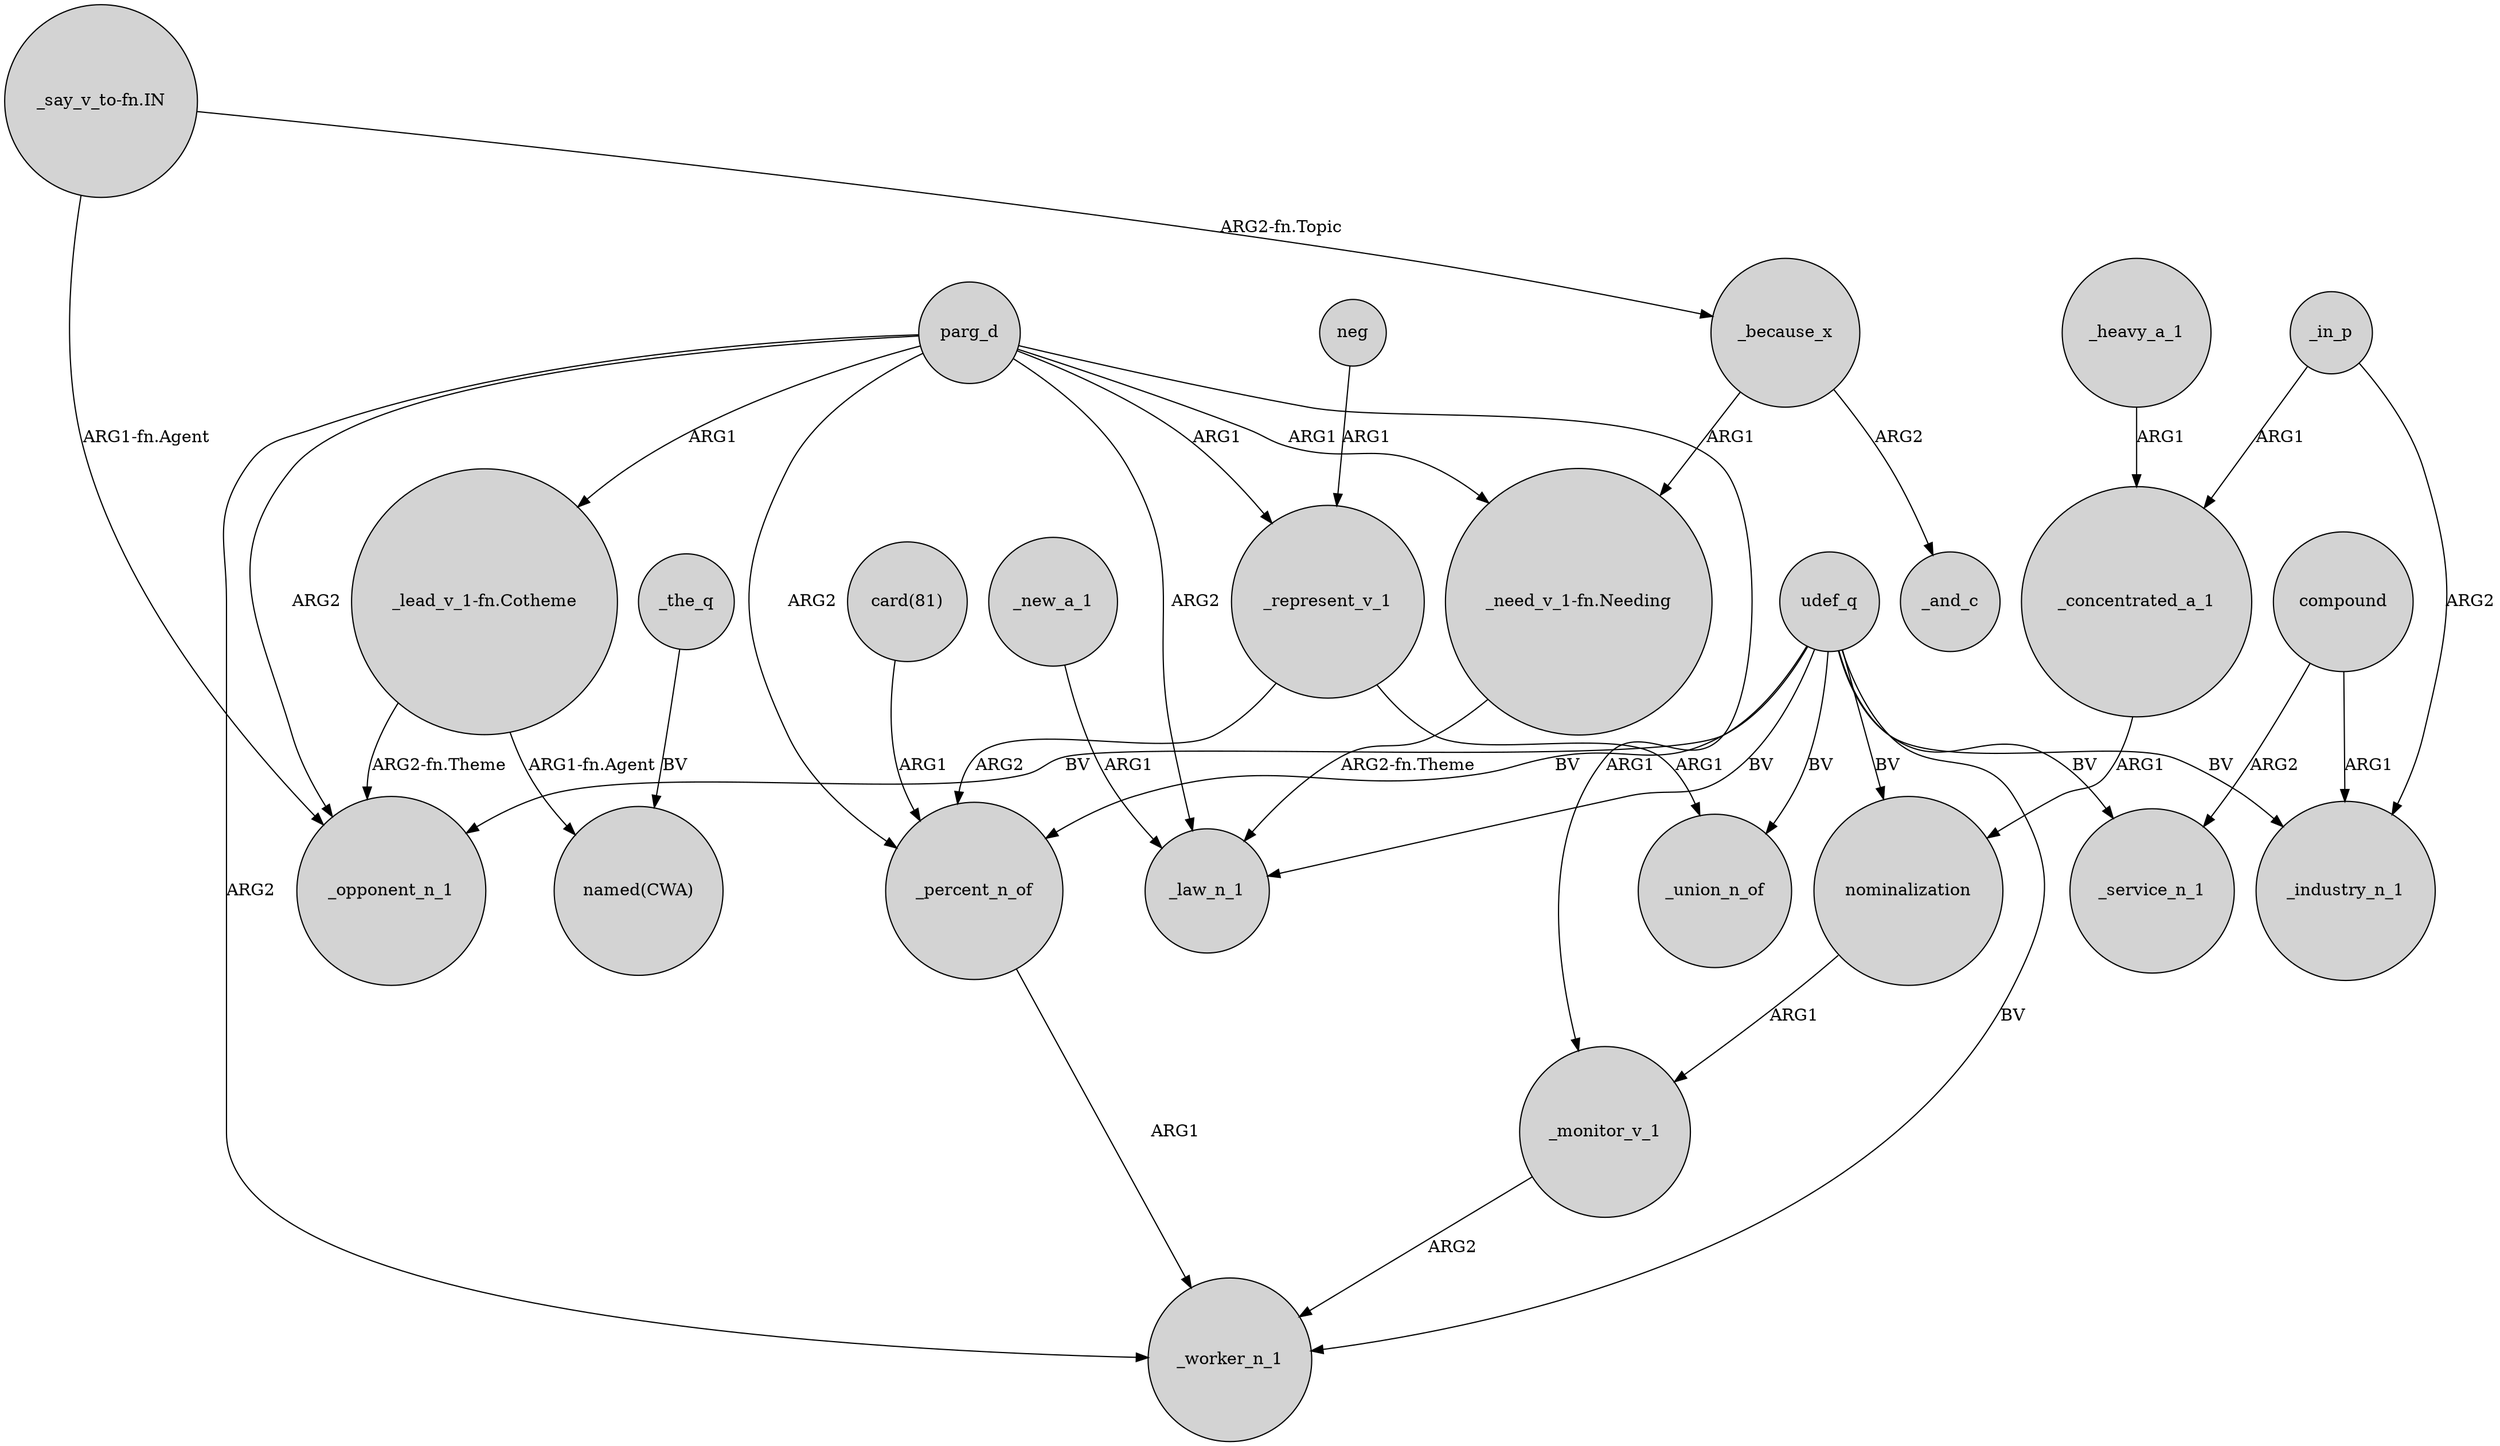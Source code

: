 digraph {
	node [shape=circle style=filled]
	parg_d -> "_lead_v_1-fn.Cotheme" [label=ARG1]
	compound -> _service_n_1 [label=ARG2]
	"_lead_v_1-fn.Cotheme" -> "named(CWA)" [label="ARG1-fn.Agent"]
	"_lead_v_1-fn.Cotheme" -> _opponent_n_1 [label="ARG2-fn.Theme"]
	_percent_n_of -> _worker_n_1 [label=ARG1]
	_monitor_v_1 -> _worker_n_1 [label=ARG2]
	_heavy_a_1 -> _concentrated_a_1 [label=ARG1]
	udef_q -> _worker_n_1 [label=BV]
	_the_q -> "named(CWA)" [label=BV]
	neg -> _represent_v_1 [label=ARG1]
	udef_q -> _union_n_of [label=BV]
	_in_p -> _industry_n_1 [label=ARG2]
	compound -> _industry_n_1 [label=ARG1]
	_concentrated_a_1 -> nominalization [label=ARG1]
	udef_q -> _law_n_1 [label=BV]
	_because_x -> "_need_v_1-fn.Needing" [label=ARG1]
	parg_d -> _percent_n_of [label=ARG2]
	"_say_v_to-fn.IN" -> _because_x [label="ARG2-fn.Topic"]
	udef_q -> _opponent_n_1 [label=BV]
	parg_d -> "_need_v_1-fn.Needing" [label=ARG1]
	"_say_v_to-fn.IN" -> _opponent_n_1 [label="ARG1-fn.Agent"]
	udef_q -> _service_n_1 [label=BV]
	parg_d -> _opponent_n_1 [label=ARG2]
	"_need_v_1-fn.Needing" -> _law_n_1 [label="ARG2-fn.Theme"]
	parg_d -> _law_n_1 [label=ARG2]
	_in_p -> _concentrated_a_1 [label=ARG1]
	_represent_v_1 -> _union_n_of [label=ARG1]
	udef_q -> nominalization [label=BV]
	parg_d -> _represent_v_1 [label=ARG1]
	udef_q -> _percent_n_of [label=BV]
	_new_a_1 -> _law_n_1 [label=ARG1]
	_represent_v_1 -> _percent_n_of [label=ARG2]
	nominalization -> _monitor_v_1 [label=ARG1]
	parg_d -> _worker_n_1 [label=ARG2]
	"card(81)" -> _percent_n_of [label=ARG1]
	udef_q -> _industry_n_1 [label=BV]
	parg_d -> _monitor_v_1 [label=ARG1]
	_because_x -> _and_c [label=ARG2]
}
